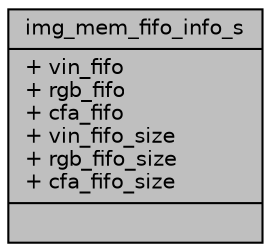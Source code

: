 digraph "img_mem_fifo_info_s"
{
 // INTERACTIVE_SVG=YES
 // LATEX_PDF_SIZE
  bgcolor="transparent";
  edge [fontname="Helvetica",fontsize="10",labelfontname="Helvetica",labelfontsize="10"];
  node [fontname="Helvetica",fontsize="10",shape=record];
  Node1 [label="{img_mem_fifo_info_s\n|+ vin_fifo\l+ rgb_fifo\l+ cfa_fifo\l+ vin_fifo_size\l+ rgb_fifo_size\l+ cfa_fifo_size\l|}",height=0.2,width=0.4,color="black", fillcolor="grey75", style="filled", fontcolor="black",tooltip=" "];
}
